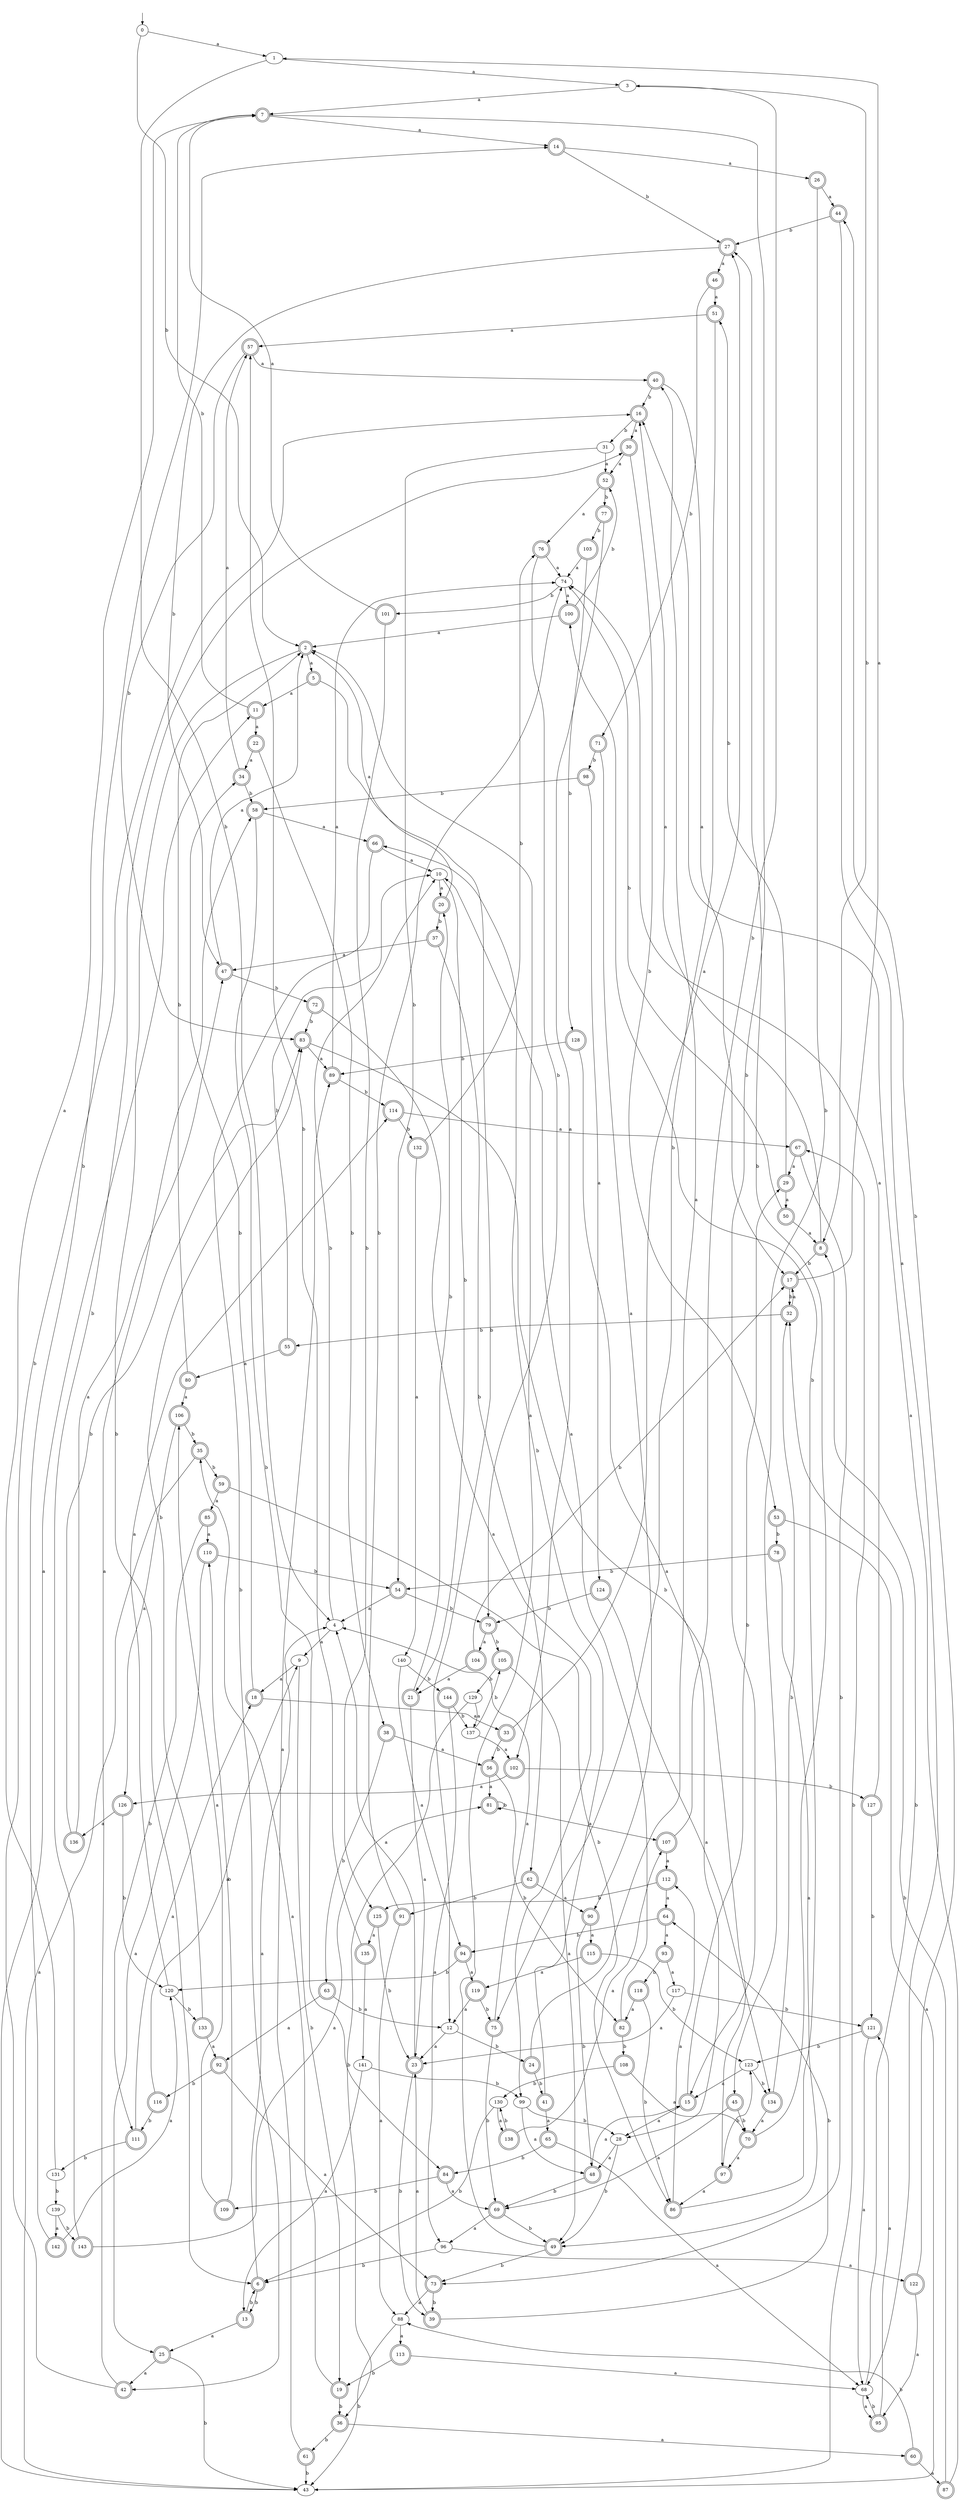 digraph RandomDFA {
  __start0 [label="", shape=none];
  __start0 -> 0 [label=""];
  0 [shape=circle]
  0 -> 1 [label="a"]
  0 -> 2 [label="b"]
  1
  1 -> 3 [label="a"]
  1 -> 4 [label="b"]
  2 [shape=doublecircle]
  2 -> 5 [label="a"]
  2 -> 6 [label="b"]
  3
  3 -> 7 [label="a"]
  3 -> 8 [label="b"]
  4
  4 -> 9 [label="a"]
  4 -> 10 [label="b"]
  5 [shape=doublecircle]
  5 -> 11 [label="a"]
  5 -> 12 [label="b"]
  6 [shape=doublecircle]
  6 -> 4 [label="a"]
  6 -> 13 [label="b"]
  7 [shape=doublecircle]
  7 -> 14 [label="a"]
  7 -> 15 [label="b"]
  8 [shape=doublecircle]
  8 -> 16 [label="a"]
  8 -> 17 [label="b"]
  9
  9 -> 18 [label="a"]
  9 -> 19 [label="b"]
  10
  10 -> 20 [label="a"]
  10 -> 21 [label="b"]
  11 [shape=doublecircle]
  11 -> 22 [label="a"]
  11 -> 7 [label="b"]
  12
  12 -> 23 [label="a"]
  12 -> 24 [label="b"]
  13 [shape=doublecircle]
  13 -> 25 [label="a"]
  13 -> 6 [label="b"]
  14 [shape=doublecircle]
  14 -> 26 [label="a"]
  14 -> 27 [label="b"]
  15 [shape=doublecircle]
  15 -> 28 [label="a"]
  15 -> 29 [label="b"]
  16 [shape=doublecircle]
  16 -> 30 [label="a"]
  16 -> 31 [label="b"]
  17 [shape=doublecircle]
  17 -> 1 [label="a"]
  17 -> 32 [label="b"]
  18 [shape=doublecircle]
  18 -> 33 [label="a"]
  18 -> 34 [label="b"]
  19 [shape=doublecircle]
  19 -> 35 [label="a"]
  19 -> 36 [label="b"]
  20 [shape=doublecircle]
  20 -> 2 [label="a"]
  20 -> 37 [label="b"]
  21 [shape=doublecircle]
  21 -> 23 [label="a"]
  21 -> 20 [label="b"]
  22 [shape=doublecircle]
  22 -> 34 [label="a"]
  22 -> 38 [label="b"]
  23 [shape=doublecircle]
  23 -> 4 [label="a"]
  23 -> 39 [label="b"]
  24 [shape=doublecircle]
  24 -> 40 [label="a"]
  24 -> 41 [label="b"]
  25 [shape=doublecircle]
  25 -> 42 [label="a"]
  25 -> 43 [label="b"]
  26 [shape=doublecircle]
  26 -> 44 [label="a"]
  26 -> 45 [label="b"]
  27 [shape=doublecircle]
  27 -> 46 [label="a"]
  27 -> 47 [label="b"]
  28
  28 -> 48 [label="a"]
  28 -> 49 [label="b"]
  29 [shape=doublecircle]
  29 -> 50 [label="a"]
  29 -> 51 [label="b"]
  30 [shape=doublecircle]
  30 -> 52 [label="a"]
  30 -> 53 [label="b"]
  31
  31 -> 52 [label="a"]
  31 -> 54 [label="b"]
  32 [shape=doublecircle]
  32 -> 17 [label="a"]
  32 -> 55 [label="b"]
  33 [shape=doublecircle]
  33 -> 27 [label="a"]
  33 -> 56 [label="b"]
  34 [shape=doublecircle]
  34 -> 57 [label="a"]
  34 -> 58 [label="b"]
  35 [shape=doublecircle]
  35 -> 43 [label="a"]
  35 -> 59 [label="b"]
  36 [shape=doublecircle]
  36 -> 60 [label="a"]
  36 -> 61 [label="b"]
  37 [shape=doublecircle]
  37 -> 47 [label="a"]
  37 -> 62 [label="b"]
  38 [shape=doublecircle]
  38 -> 56 [label="a"]
  38 -> 63 [label="b"]
  39 [shape=doublecircle]
  39 -> 23 [label="a"]
  39 -> 64 [label="b"]
  40 [shape=doublecircle]
  40 -> 17 [label="a"]
  40 -> 16 [label="b"]
  41 [shape=doublecircle]
  41 -> 65 [label="a"]
  41 -> 66 [label="b"]
  42 [shape=doublecircle]
  42 -> 58 [label="a"]
  42 -> 16 [label="b"]
  43
  43 -> 11 [label="a"]
  43 -> 67 [label="b"]
  44 [shape=doublecircle]
  44 -> 68 [label="a"]
  44 -> 27 [label="b"]
  45 [shape=doublecircle]
  45 -> 69 [label="a"]
  45 -> 70 [label="b"]
  46 [shape=doublecircle]
  46 -> 51 [label="a"]
  46 -> 71 [label="b"]
  47 [shape=doublecircle]
  47 -> 2 [label="a"]
  47 -> 72 [label="b"]
  48 [shape=doublecircle]
  48 -> 15 [label="a"]
  48 -> 69 [label="b"]
  49 [shape=doublecircle]
  49 -> 2 [label="a"]
  49 -> 73 [label="b"]
  50 [shape=doublecircle]
  50 -> 8 [label="a"]
  50 -> 74 [label="b"]
  51 [shape=doublecircle]
  51 -> 57 [label="a"]
  51 -> 75 [label="b"]
  52 [shape=doublecircle]
  52 -> 76 [label="a"]
  52 -> 77 [label="b"]
  53 [shape=doublecircle]
  53 -> 43 [label="a"]
  53 -> 78 [label="b"]
  54 [shape=doublecircle]
  54 -> 4 [label="a"]
  54 -> 79 [label="b"]
  55 [shape=doublecircle]
  55 -> 80 [label="a"]
  55 -> 10 [label="b"]
  56 [shape=doublecircle]
  56 -> 81 [label="a"]
  56 -> 82 [label="b"]
  57 [shape=doublecircle]
  57 -> 40 [label="a"]
  57 -> 83 [label="b"]
  58 [shape=doublecircle]
  58 -> 66 [label="a"]
  58 -> 84 [label="b"]
  59 [shape=doublecircle]
  59 -> 85 [label="a"]
  59 -> 86 [label="b"]
  60 [shape=doublecircle]
  60 -> 87 [label="a"]
  60 -> 88 [label="b"]
  61 [shape=doublecircle]
  61 -> 89 [label="a"]
  61 -> 43 [label="b"]
  62 [shape=doublecircle]
  62 -> 90 [label="a"]
  62 -> 91 [label="b"]
  63 [shape=doublecircle]
  63 -> 92 [label="a"]
  63 -> 12 [label="b"]
  64 [shape=doublecircle]
  64 -> 93 [label="a"]
  64 -> 94 [label="b"]
  65 [shape=doublecircle]
  65 -> 68 [label="a"]
  65 -> 84 [label="b"]
  66 [shape=doublecircle]
  66 -> 10 [label="a"]
  66 -> 42 [label="b"]
  67 [shape=doublecircle]
  67 -> 29 [label="a"]
  67 -> 73 [label="b"]
  68
  68 -> 95 [label="a"]
  68 -> 8 [label="b"]
  69 [shape=doublecircle]
  69 -> 96 [label="a"]
  69 -> 49 [label="b"]
  70 [shape=doublecircle]
  70 -> 97 [label="a"]
  70 -> 27 [label="b"]
  71 [shape=doublecircle]
  71 -> 90 [label="a"]
  71 -> 98 [label="b"]
  72 [shape=doublecircle]
  72 -> 99 [label="a"]
  72 -> 83 [label="b"]
  73 [shape=doublecircle]
  73 -> 88 [label="a"]
  73 -> 39 [label="b"]
  74
  74 -> 100 [label="a"]
  74 -> 101 [label="b"]
  75 [shape=doublecircle]
  75 -> 4 [label="a"]
  75 -> 69 [label="b"]
  76 [shape=doublecircle]
  76 -> 74 [label="a"]
  76 -> 79 [label="b"]
  77 [shape=doublecircle]
  77 -> 102 [label="a"]
  77 -> 103 [label="b"]
  78 [shape=doublecircle]
  78 -> 49 [label="a"]
  78 -> 54 [label="b"]
  79 [shape=doublecircle]
  79 -> 104 [label="a"]
  79 -> 105 [label="b"]
  80 [shape=doublecircle]
  80 -> 106 [label="a"]
  80 -> 2 [label="b"]
  81 [shape=doublecircle]
  81 -> 107 [label="a"]
  81 -> 81 [label="b"]
  82 [shape=doublecircle]
  82 -> 10 [label="a"]
  82 -> 108 [label="b"]
  83 [shape=doublecircle]
  83 -> 89 [label="a"]
  83 -> 97 [label="b"]
  84 [shape=doublecircle]
  84 -> 69 [label="a"]
  84 -> 109 [label="b"]
  85 [shape=doublecircle]
  85 -> 110 [label="a"]
  85 -> 111 [label="b"]
  86 [shape=doublecircle]
  86 -> 112 [label="a"]
  86 -> 100 [label="b"]
  87 [shape=doublecircle]
  87 -> 16 [label="a"]
  87 -> 32 [label="b"]
  88
  88 -> 113 [label="a"]
  88 -> 43 [label="b"]
  89 [shape=doublecircle]
  89 -> 74 [label="a"]
  89 -> 114 [label="b"]
  90 [shape=doublecircle]
  90 -> 115 [label="a"]
  90 -> 48 [label="b"]
  91 [shape=doublecircle]
  91 -> 88 [label="a"]
  91 -> 74 [label="b"]
  92 [shape=doublecircle]
  92 -> 73 [label="a"]
  92 -> 116 [label="b"]
  93 [shape=doublecircle]
  93 -> 117 [label="a"]
  93 -> 118 [label="b"]
  94 [shape=doublecircle]
  94 -> 119 [label="a"]
  94 -> 120 [label="b"]
  95 [shape=doublecircle]
  95 -> 121 [label="a"]
  95 -> 68 [label="b"]
  96
  96 -> 122 [label="a"]
  96 -> 6 [label="b"]
  97 [shape=doublecircle]
  97 -> 86 [label="a"]
  97 -> 123 [label="b"]
  98 [shape=doublecircle]
  98 -> 124 [label="a"]
  98 -> 58 [label="b"]
  99
  99 -> 48 [label="a"]
  99 -> 28 [label="b"]
  100 [shape=doublecircle]
  100 -> 2 [label="a"]
  100 -> 52 [label="b"]
  101 [shape=doublecircle]
  101 -> 7 [label="a"]
  101 -> 125 [label="b"]
  102 [shape=doublecircle]
  102 -> 126 [label="a"]
  102 -> 127 [label="b"]
  103 [shape=doublecircle]
  103 -> 74 [label="a"]
  103 -> 128 [label="b"]
  104 [shape=doublecircle]
  104 -> 21 [label="a"]
  104 -> 17 [label="b"]
  105 [shape=doublecircle]
  105 -> 49 [label="a"]
  105 -> 129 [label="b"]
  106 [shape=doublecircle]
  106 -> 126 [label="a"]
  106 -> 35 [label="b"]
  107 [shape=doublecircle]
  107 -> 112 [label="a"]
  107 -> 3 [label="b"]
  108 [shape=doublecircle]
  108 -> 70 [label="a"]
  108 -> 130 [label="b"]
  109 [shape=doublecircle]
  109 -> 106 [label="a"]
  109 -> 110 [label="b"]
  110 [shape=doublecircle]
  110 -> 25 [label="a"]
  110 -> 54 [label="b"]
  111 [shape=doublecircle]
  111 -> 18 [label="a"]
  111 -> 131 [label="b"]
  112 [shape=doublecircle]
  112 -> 64 [label="a"]
  112 -> 125 [label="b"]
  113 [shape=doublecircle]
  113 -> 68 [label="a"]
  113 -> 19 [label="b"]
  114 [shape=doublecircle]
  114 -> 67 [label="a"]
  114 -> 132 [label="b"]
  115 [shape=doublecircle]
  115 -> 119 [label="a"]
  115 -> 123 [label="b"]
  116 [shape=doublecircle]
  116 -> 9 [label="a"]
  116 -> 111 [label="b"]
  117
  117 -> 23 [label="a"]
  117 -> 121 [label="b"]
  118 [shape=doublecircle]
  118 -> 82 [label="a"]
  118 -> 86 [label="b"]
  119 [shape=doublecircle]
  119 -> 12 [label="a"]
  119 -> 75 [label="b"]
  120
  120 -> 114 [label="a"]
  120 -> 133 [label="b"]
  121 [shape=doublecircle]
  121 -> 68 [label="a"]
  121 -> 123 [label="b"]
  122 [shape=doublecircle]
  122 -> 95 [label="a"]
  122 -> 44 [label="b"]
  123
  123 -> 15 [label="a"]
  123 -> 134 [label="b"]
  124 [shape=doublecircle]
  124 -> 134 [label="a"]
  124 -> 79 [label="b"]
  125 [shape=doublecircle]
  125 -> 135 [label="a"]
  125 -> 23 [label="b"]
  126 [shape=doublecircle]
  126 -> 136 [label="a"]
  126 -> 120 [label="b"]
  127 [shape=doublecircle]
  127 -> 74 [label="a"]
  127 -> 121 [label="b"]
  128 [shape=doublecircle]
  128 -> 28 [label="a"]
  128 -> 89 [label="b"]
  129
  129 -> 137 [label="a"]
  129 -> 36 [label="b"]
  130
  130 -> 138 [label="a"]
  130 -> 6 [label="b"]
  131
  131 -> 7 [label="a"]
  131 -> 139 [label="b"]
  132 [shape=doublecircle]
  132 -> 140 [label="a"]
  132 -> 76 [label="b"]
  133 [shape=doublecircle]
  133 -> 92 [label="a"]
  133 -> 83 [label="b"]
  134 [shape=doublecircle]
  134 -> 70 [label="a"]
  134 -> 32 [label="b"]
  135 [shape=doublecircle]
  135 -> 141 [label="a"]
  135 -> 57 [label="b"]
  136 [shape=doublecircle]
  136 -> 47 [label="a"]
  136 -> 83 [label="b"]
  137
  137 -> 102 [label="a"]
  137 -> 105 [label="b"]
  138 [shape=doublecircle]
  138 -> 107 [label="a"]
  138 -> 130 [label="b"]
  139
  139 -> 142 [label="a"]
  139 -> 143 [label="b"]
  140
  140 -> 94 [label="a"]
  140 -> 144 [label="b"]
  141
  141 -> 13 [label="a"]
  141 -> 99 [label="b"]
  142 [shape=doublecircle]
  142 -> 120 [label="a"]
  142 -> 14 [label="b"]
  143 [shape=doublecircle]
  143 -> 81 [label="a"]
  143 -> 30 [label="b"]
  144 [shape=doublecircle]
  144 -> 96 [label="a"]
  144 -> 137 [label="b"]
}
